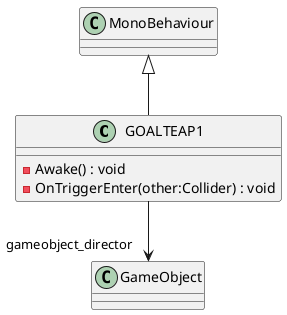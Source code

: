 @startuml
class GOALTEAP1 {
    - Awake() : void
    - OnTriggerEnter(other:Collider) : void
}
MonoBehaviour <|-- GOALTEAP1
GOALTEAP1 --> "gameobject_director" GameObject
@enduml
